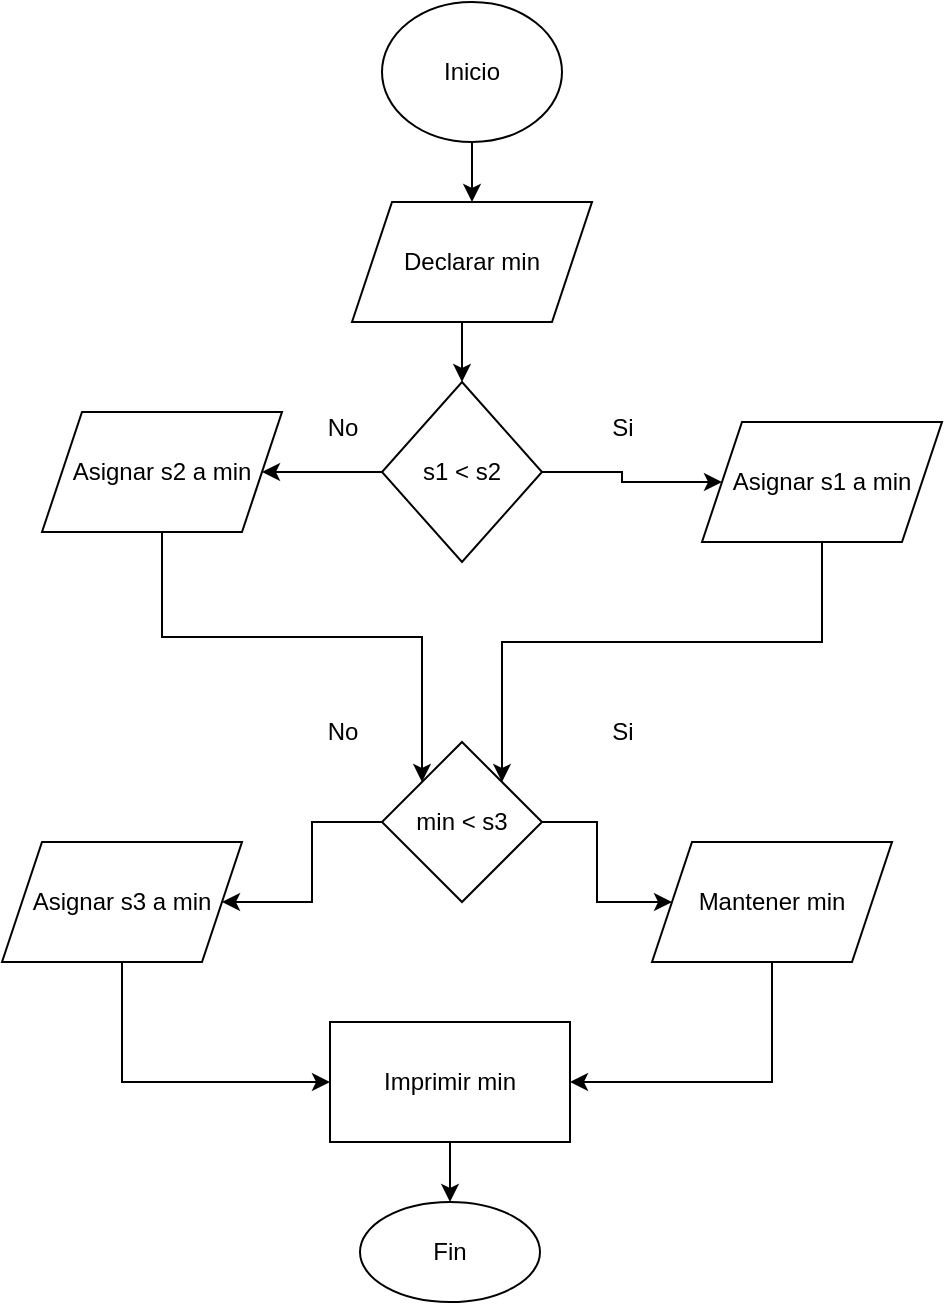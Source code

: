 <mxfile version="24.3.1" type="github">
  <diagram name="Página-1" id="b2jRFqUZYnmrYUsRm_Oo">
    <mxGraphModel dx="1050" dy="557" grid="1" gridSize="10" guides="1" tooltips="1" connect="1" arrows="1" fold="1" page="1" pageScale="1" pageWidth="827" pageHeight="1169" math="0" shadow="0">
      <root>
        <mxCell id="0" />
        <mxCell id="1" parent="0" />
        <mxCell id="GpkmJ0ViW7OxgPSnwF09-13" style="edgeStyle=orthogonalEdgeStyle;rounded=0;orthogonalLoop=1;jettySize=auto;html=1;exitX=0.5;exitY=1;exitDx=0;exitDy=0;" edge="1" parent="1" source="GpkmJ0ViW7OxgPSnwF09-1" target="GpkmJ0ViW7OxgPSnwF09-12">
          <mxGeometry relative="1" as="geometry" />
        </mxCell>
        <mxCell id="GpkmJ0ViW7OxgPSnwF09-1" value="Inicio" style="ellipse;whiteSpace=wrap;html=1;" vertex="1" parent="1">
          <mxGeometry x="320" width="90" height="70" as="geometry" />
        </mxCell>
        <mxCell id="GpkmJ0ViW7OxgPSnwF09-15" style="edgeStyle=orthogonalEdgeStyle;rounded=0;orthogonalLoop=1;jettySize=auto;html=1;exitX=0.5;exitY=1;exitDx=0;exitDy=0;entryX=0.5;entryY=0;entryDx=0;entryDy=0;" edge="1" parent="1" source="GpkmJ0ViW7OxgPSnwF09-12" target="GpkmJ0ViW7OxgPSnwF09-14">
          <mxGeometry relative="1" as="geometry" />
        </mxCell>
        <mxCell id="GpkmJ0ViW7OxgPSnwF09-12" value="Declarar min" style="shape=parallelogram;perimeter=parallelogramPerimeter;whiteSpace=wrap;html=1;fixedSize=1;" vertex="1" parent="1">
          <mxGeometry x="305" y="100" width="120" height="60" as="geometry" />
        </mxCell>
        <mxCell id="GpkmJ0ViW7OxgPSnwF09-20" style="edgeStyle=orthogonalEdgeStyle;rounded=0;orthogonalLoop=1;jettySize=auto;html=1;exitX=1;exitY=0.5;exitDx=0;exitDy=0;entryX=0;entryY=0.5;entryDx=0;entryDy=0;" edge="1" parent="1" source="GpkmJ0ViW7OxgPSnwF09-14" target="GpkmJ0ViW7OxgPSnwF09-18">
          <mxGeometry relative="1" as="geometry" />
        </mxCell>
        <mxCell id="GpkmJ0ViW7OxgPSnwF09-21" style="edgeStyle=orthogonalEdgeStyle;rounded=0;orthogonalLoop=1;jettySize=auto;html=1;exitX=0;exitY=0.5;exitDx=0;exitDy=0;entryX=1;entryY=0.5;entryDx=0;entryDy=0;" edge="1" parent="1" source="GpkmJ0ViW7OxgPSnwF09-14" target="GpkmJ0ViW7OxgPSnwF09-19">
          <mxGeometry relative="1" as="geometry" />
        </mxCell>
        <mxCell id="GpkmJ0ViW7OxgPSnwF09-14" value="s1 &amp;lt; s2" style="rhombus;whiteSpace=wrap;html=1;" vertex="1" parent="1">
          <mxGeometry x="320" y="190" width="80" height="90" as="geometry" />
        </mxCell>
        <mxCell id="GpkmJ0ViW7OxgPSnwF09-27" style="edgeStyle=orthogonalEdgeStyle;rounded=0;orthogonalLoop=1;jettySize=auto;html=1;exitX=0.5;exitY=1;exitDx=0;exitDy=0;entryX=1;entryY=0;entryDx=0;entryDy=0;" edge="1" parent="1" source="GpkmJ0ViW7OxgPSnwF09-18" target="GpkmJ0ViW7OxgPSnwF09-24">
          <mxGeometry relative="1" as="geometry" />
        </mxCell>
        <mxCell id="GpkmJ0ViW7OxgPSnwF09-18" value="Asignar s1 a min" style="shape=parallelogram;perimeter=parallelogramPerimeter;whiteSpace=wrap;html=1;fixedSize=1;" vertex="1" parent="1">
          <mxGeometry x="480" y="210" width="120" height="60" as="geometry" />
        </mxCell>
        <mxCell id="GpkmJ0ViW7OxgPSnwF09-26" style="edgeStyle=orthogonalEdgeStyle;rounded=0;orthogonalLoop=1;jettySize=auto;html=1;exitX=0.5;exitY=1;exitDx=0;exitDy=0;entryX=0;entryY=0;entryDx=0;entryDy=0;" edge="1" parent="1" source="GpkmJ0ViW7OxgPSnwF09-19" target="GpkmJ0ViW7OxgPSnwF09-24">
          <mxGeometry relative="1" as="geometry" />
        </mxCell>
        <mxCell id="GpkmJ0ViW7OxgPSnwF09-19" value="Asignar s2 a min" style="shape=parallelogram;perimeter=parallelogramPerimeter;whiteSpace=wrap;html=1;fixedSize=1;" vertex="1" parent="1">
          <mxGeometry x="150" y="205" width="120" height="60" as="geometry" />
        </mxCell>
        <mxCell id="GpkmJ0ViW7OxgPSnwF09-22" value="Si" style="text;html=1;align=center;verticalAlign=middle;resizable=0;points=[];autosize=1;strokeColor=none;fillColor=none;" vertex="1" parent="1">
          <mxGeometry x="425" y="198" width="30" height="30" as="geometry" />
        </mxCell>
        <mxCell id="GpkmJ0ViW7OxgPSnwF09-23" value="No" style="text;html=1;align=center;verticalAlign=middle;resizable=0;points=[];autosize=1;strokeColor=none;fillColor=none;" vertex="1" parent="1">
          <mxGeometry x="280" y="198" width="40" height="30" as="geometry" />
        </mxCell>
        <mxCell id="GpkmJ0ViW7OxgPSnwF09-30" style="edgeStyle=orthogonalEdgeStyle;rounded=0;orthogonalLoop=1;jettySize=auto;html=1;exitX=1;exitY=0.5;exitDx=0;exitDy=0;" edge="1" parent="1" source="GpkmJ0ViW7OxgPSnwF09-24" target="GpkmJ0ViW7OxgPSnwF09-28">
          <mxGeometry relative="1" as="geometry" />
        </mxCell>
        <mxCell id="GpkmJ0ViW7OxgPSnwF09-31" style="edgeStyle=orthogonalEdgeStyle;rounded=0;orthogonalLoop=1;jettySize=auto;html=1;exitX=0;exitY=0.5;exitDx=0;exitDy=0;entryX=1;entryY=0.5;entryDx=0;entryDy=0;" edge="1" parent="1" source="GpkmJ0ViW7OxgPSnwF09-24" target="GpkmJ0ViW7OxgPSnwF09-29">
          <mxGeometry relative="1" as="geometry" />
        </mxCell>
        <mxCell id="GpkmJ0ViW7OxgPSnwF09-24" value="min &amp;lt; s3" style="rhombus;whiteSpace=wrap;html=1;" vertex="1" parent="1">
          <mxGeometry x="320" y="370" width="80" height="80" as="geometry" />
        </mxCell>
        <mxCell id="GpkmJ0ViW7OxgPSnwF09-36" style="edgeStyle=orthogonalEdgeStyle;rounded=0;orthogonalLoop=1;jettySize=auto;html=1;exitX=0.5;exitY=1;exitDx=0;exitDy=0;entryX=1;entryY=0.5;entryDx=0;entryDy=0;" edge="1" parent="1" source="GpkmJ0ViW7OxgPSnwF09-28" target="GpkmJ0ViW7OxgPSnwF09-34">
          <mxGeometry relative="1" as="geometry" />
        </mxCell>
        <mxCell id="GpkmJ0ViW7OxgPSnwF09-28" value="Mantener min" style="shape=parallelogram;perimeter=parallelogramPerimeter;whiteSpace=wrap;html=1;fixedSize=1;" vertex="1" parent="1">
          <mxGeometry x="455" y="420" width="120" height="60" as="geometry" />
        </mxCell>
        <mxCell id="GpkmJ0ViW7OxgPSnwF09-35" style="edgeStyle=orthogonalEdgeStyle;rounded=0;orthogonalLoop=1;jettySize=auto;html=1;exitX=0.5;exitY=1;exitDx=0;exitDy=0;entryX=0;entryY=0.5;entryDx=0;entryDy=0;" edge="1" parent="1" source="GpkmJ0ViW7OxgPSnwF09-29" target="GpkmJ0ViW7OxgPSnwF09-34">
          <mxGeometry relative="1" as="geometry" />
        </mxCell>
        <mxCell id="GpkmJ0ViW7OxgPSnwF09-29" value="Asignar s3 a min" style="shape=parallelogram;perimeter=parallelogramPerimeter;whiteSpace=wrap;html=1;fixedSize=1;" vertex="1" parent="1">
          <mxGeometry x="130" y="420" width="120" height="60" as="geometry" />
        </mxCell>
        <mxCell id="GpkmJ0ViW7OxgPSnwF09-32" value="Si" style="text;html=1;align=center;verticalAlign=middle;resizable=0;points=[];autosize=1;strokeColor=none;fillColor=none;" vertex="1" parent="1">
          <mxGeometry x="425" y="350" width="30" height="30" as="geometry" />
        </mxCell>
        <mxCell id="GpkmJ0ViW7OxgPSnwF09-33" value="No" style="text;html=1;align=center;verticalAlign=middle;resizable=0;points=[];autosize=1;strokeColor=none;fillColor=none;" vertex="1" parent="1">
          <mxGeometry x="280" y="350" width="40" height="30" as="geometry" />
        </mxCell>
        <mxCell id="GpkmJ0ViW7OxgPSnwF09-41" style="edgeStyle=orthogonalEdgeStyle;rounded=0;orthogonalLoop=1;jettySize=auto;html=1;exitX=0.5;exitY=1;exitDx=0;exitDy=0;entryX=0.5;entryY=0;entryDx=0;entryDy=0;" edge="1" parent="1" source="GpkmJ0ViW7OxgPSnwF09-34" target="GpkmJ0ViW7OxgPSnwF09-40">
          <mxGeometry relative="1" as="geometry" />
        </mxCell>
        <mxCell id="GpkmJ0ViW7OxgPSnwF09-34" value="Imprimir min" style="rounded=0;whiteSpace=wrap;html=1;" vertex="1" parent="1">
          <mxGeometry x="294" y="510" width="120" height="60" as="geometry" />
        </mxCell>
        <mxCell id="GpkmJ0ViW7OxgPSnwF09-40" value="Fin" style="ellipse;whiteSpace=wrap;html=1;" vertex="1" parent="1">
          <mxGeometry x="309" y="600" width="90" height="50" as="geometry" />
        </mxCell>
      </root>
    </mxGraphModel>
  </diagram>
</mxfile>
